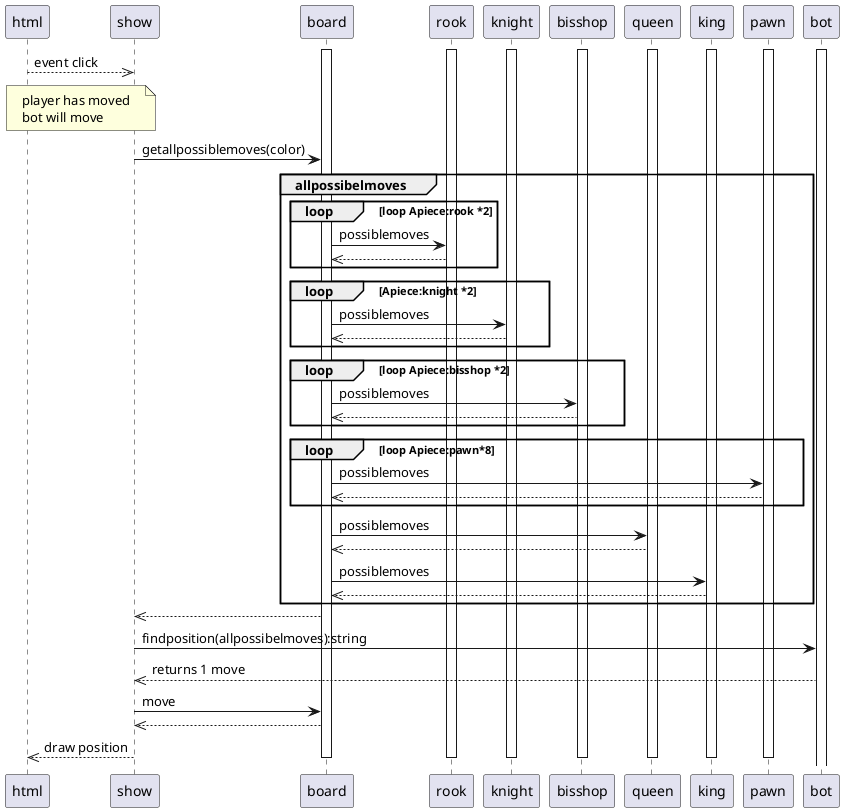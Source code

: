 @startuml
participant html
participant show
participant board
participant board
participant rook
participant knight
participant bisshop
participant queen
participant king
participant pawn
participant bot


activate board
activate rook
activate knight
activate bisshop
activate queen
activate king
activate pawn
activate bot

html-->>show:event click
note over html,show 
    player has moved
    bot will move
end note

show->board:getallpossiblemoves(color)
group allpossibelmoves
    loop loop Apiece:rook *2
        board->rook:possiblemoves        
        board<<--rook
    end
    loop Apiece:knight *2
        board->knight:possiblemoves
        board<<--knight
    end
    loop loop Apiece:bisshop *2
        board->bisshop:possiblemoves
        board<<--bisshop
    end
    loop loop Apiece:pawn*8
        board->pawn:possiblemoves
        board<<--pawn
    end
    board->queen:possiblemoves
    board<<--queen
    board->king:possiblemoves
    board<<--king
end  
show<<--board
show->bot:findposition(allpossibelmoves):string
bot-->>show:returns 1 move
show -> board:move
show <<-- board
html<<--show:draw position

deactivate board
deactivate rook
deactivate knight
deactivate bisshop
deactivate queen
deactivate king
deactivate pawn
@enduml